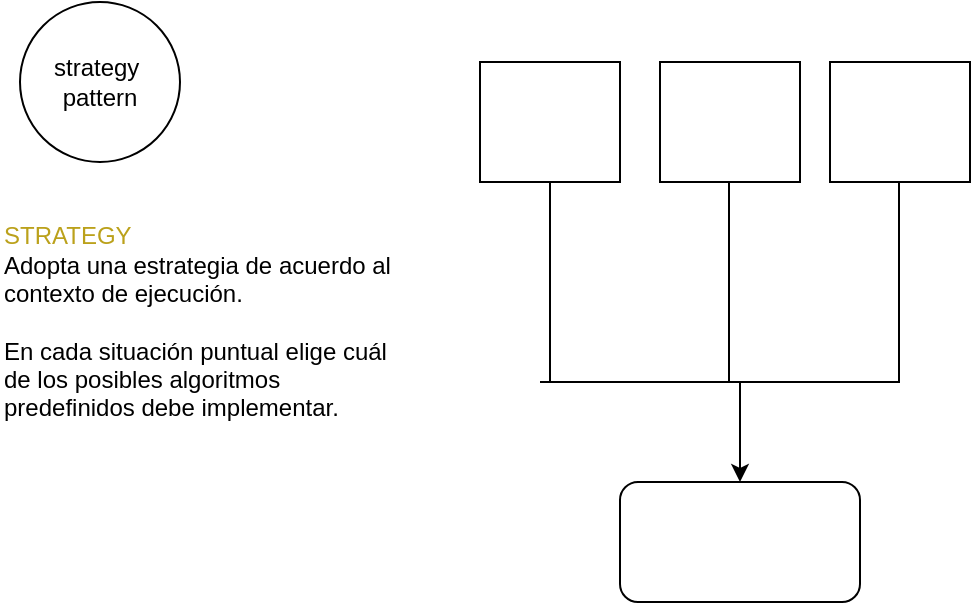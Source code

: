 <mxfile>
    <diagram id="rLEav98PpcjPrnEyw3pB" name="Page-1">
        <mxGraphModel dx="577" dy="423" grid="1" gridSize="10" guides="1" tooltips="1" connect="1" arrows="1" fold="1" page="1" pageScale="1" pageWidth="850" pageHeight="1100" math="0" shadow="0">
            <root>
                <mxCell id="0"/>
                <mxCell id="1" parent="0"/>
                <mxCell id="2" value="strategy&amp;nbsp;&lt;br&gt;pattern" style="ellipse;whiteSpace=wrap;html=1;aspect=fixed;" vertex="1" parent="1">
                    <mxGeometry x="20" y="10" width="80" height="80" as="geometry"/>
                </mxCell>
                <mxCell id="3" value="&lt;font color=&quot;#bba11b&quot;&gt;STRATEGY&lt;/font&gt;&lt;br&gt;Adopta una estrategia de acuerdo al contexto de ejecución.&lt;br&gt;&lt;br&gt;En cada situación puntual elige cuál de los posibles algoritmos predefinidos debe implementar." style="text;strokeColor=none;align=left;fillColor=none;html=1;verticalAlign=middle;whiteSpace=wrap;rounded=0;" vertex="1" parent="1">
                    <mxGeometry x="10" y="100" width="200" height="140" as="geometry"/>
                </mxCell>
                <mxCell id="4" value="ALGO #1" style="rounded=0;whiteSpace=wrap;html=1;fontColor=#FFFFFF;" vertex="1" parent="1">
                    <mxGeometry x="250" y="40" width="70" height="60" as="geometry"/>
                </mxCell>
                <mxCell id="5" value="ALGO #3" style="rounded=0;whiteSpace=wrap;html=1;fontColor=#FFFFFF;" vertex="1" parent="1">
                    <mxGeometry x="425" y="40" width="70" height="60" as="geometry"/>
                </mxCell>
                <mxCell id="6" value="ALGO #2" style="rounded=0;whiteSpace=wrap;html=1;fontColor=#FFFFFF;" vertex="1" parent="1">
                    <mxGeometry x="340" y="40" width="70" height="60" as="geometry"/>
                </mxCell>
                <mxCell id="7" value="" style="endArrow=none;html=1;fontColor=#FFFFFF;entryX=0.5;entryY=1;entryDx=0;entryDy=0;" edge="1" parent="1" target="4">
                    <mxGeometry width="50" height="50" relative="1" as="geometry">
                        <mxPoint x="285" y="200" as="sourcePoint"/>
                        <mxPoint x="320" y="160" as="targetPoint"/>
                    </mxGeometry>
                </mxCell>
                <mxCell id="8" value="" style="endArrow=none;html=1;fontColor=#FFFFFF;entryX=0.5;entryY=1;entryDx=0;entryDy=0;" edge="1" parent="1">
                    <mxGeometry width="50" height="50" relative="1" as="geometry">
                        <mxPoint x="459.5" y="200" as="sourcePoint"/>
                        <mxPoint x="459.5" y="100" as="targetPoint"/>
                    </mxGeometry>
                </mxCell>
                <mxCell id="9" value="" style="endArrow=none;html=1;fontColor=#FFFFFF;entryX=0.5;entryY=1;entryDx=0;entryDy=0;" edge="1" parent="1">
                    <mxGeometry width="50" height="50" relative="1" as="geometry">
                        <mxPoint x="374.5" y="200" as="sourcePoint"/>
                        <mxPoint x="374.5" y="100" as="targetPoint"/>
                    </mxGeometry>
                </mxCell>
                <mxCell id="10" value="" style="endArrow=none;html=1;fontColor=#FFFFFF;" edge="1" parent="1">
                    <mxGeometry width="50" height="50" relative="1" as="geometry">
                        <mxPoint x="280" y="200" as="sourcePoint"/>
                        <mxPoint x="460" y="200" as="targetPoint"/>
                    </mxGeometry>
                </mxCell>
                <mxCell id="11" value="" style="endArrow=classic;html=1;fontColor=#FFFFFF;" edge="1" parent="1">
                    <mxGeometry width="50" height="50" relative="1" as="geometry">
                        <mxPoint x="380" y="200" as="sourcePoint"/>
                        <mxPoint x="380" y="250" as="targetPoint"/>
                    </mxGeometry>
                </mxCell>
                <mxCell id="12" value="app&lt;br&gt;(decide qué algoritmo ejecutar)" style="rounded=1;whiteSpace=wrap;html=1;fontColor=#FFFFFF;" vertex="1" parent="1">
                    <mxGeometry x="320" y="250" width="120" height="60" as="geometry"/>
                </mxCell>
            </root>
        </mxGraphModel>
    </diagram>
</mxfile>